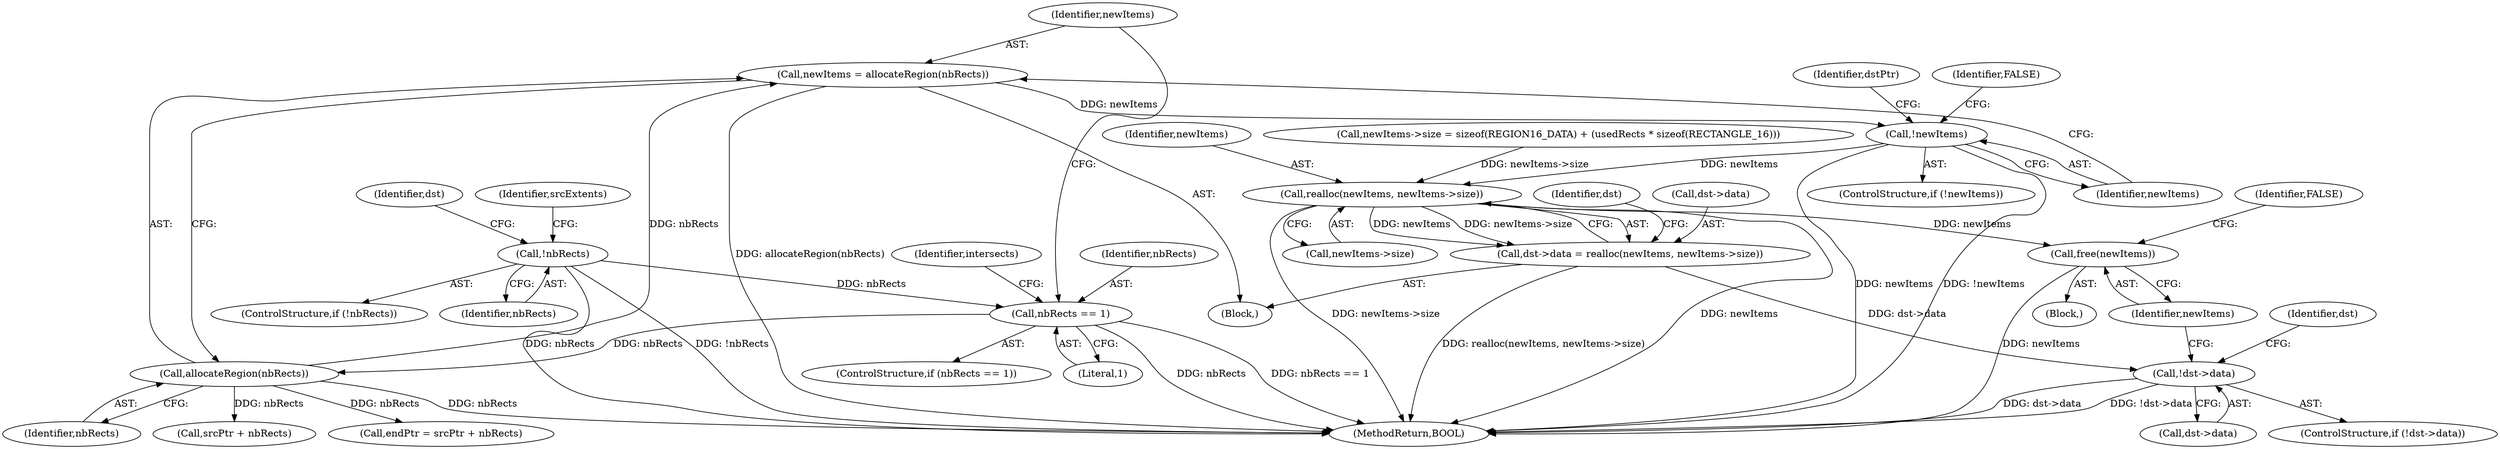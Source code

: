 digraph "0_FreeRDP_fc80ab45621bd966f70594c0b7393ec005a94007_0@API" {
"1000165" [label="(Call,newItems = allocateRegion(nbRects))"];
"1000167" [label="(Call,allocateRegion(nbRects))"];
"1000141" [label="(Call,nbRects == 1)"];
"1000129" [label="(Call,!nbRects)"];
"1000170" [label="(Call,!newItems)"];
"1000318" [label="(Call,realloc(newItems, newItems->size))"];
"1000314" [label="(Call,dst->data = realloc(newItems, newItems->size))"];
"1000324" [label="(Call,!dst->data)"];
"1000329" [label="(Call,free(newItems))"];
"1000170" [label="(Call,!newItems)"];
"1000323" [label="(ControlStructure,if (!dst->data))"];
"1000326" [label="(Identifier,dst)"];
"1000335" [label="(Identifier,dst)"];
"1000129" [label="(Call,!nbRects)"];
"1000193" [label="(Call,srcPtr + nbRects)"];
"1000320" [label="(Call,newItems->size)"];
"1000142" [label="(Identifier,nbRects)"];
"1000318" [label="(Call,realloc(newItems, newItems->size))"];
"1000324" [label="(Call,!dst->data)"];
"1000329" [label="(Call,free(newItems))"];
"1000169" [label="(ControlStructure,if (!newItems))"];
"1000315" [label="(Call,dst->data)"];
"1000341" [label="(MethodReturn,BOOL)"];
"1000133" [label="(Identifier,dst)"];
"1000137" [label="(Identifier,srcExtents)"];
"1000330" [label="(Identifier,newItems)"];
"1000166" [label="(Identifier,newItems)"];
"1000140" [label="(ControlStructure,if (nbRects == 1))"];
"1000128" [label="(ControlStructure,if (!nbRects))"];
"1000328" [label="(Block,)"];
"1000165" [label="(Call,newItems = allocateRegion(nbRects))"];
"1000141" [label="(Call,nbRects == 1)"];
"1000171" [label="(Identifier,newItems)"];
"1000173" [label="(Identifier,FALSE)"];
"1000143" [label="(Literal,1)"];
"1000325" [label="(Call,dst->data)"];
"1000106" [label="(Block,)"];
"1000319" [label="(Identifier,newItems)"];
"1000167" [label="(Call,allocateRegion(nbRects))"];
"1000332" [label="(Identifier,FALSE)"];
"1000191" [label="(Call,endPtr = srcPtr + nbRects)"];
"1000147" [label="(Identifier,intersects)"];
"1000284" [label="(Call,newItems->size = sizeof(REGION16_DATA) + (usedRects * sizeof(RECTANGLE_16)))"];
"1000130" [label="(Identifier,nbRects)"];
"1000175" [label="(Identifier,dstPtr)"];
"1000314" [label="(Call,dst->data = realloc(newItems, newItems->size))"];
"1000168" [label="(Identifier,nbRects)"];
"1000165" -> "1000106"  [label="AST: "];
"1000165" -> "1000167"  [label="CFG: "];
"1000166" -> "1000165"  [label="AST: "];
"1000167" -> "1000165"  [label="AST: "];
"1000171" -> "1000165"  [label="CFG: "];
"1000165" -> "1000341"  [label="DDG: allocateRegion(nbRects)"];
"1000167" -> "1000165"  [label="DDG: nbRects"];
"1000165" -> "1000170"  [label="DDG: newItems"];
"1000167" -> "1000168"  [label="CFG: "];
"1000168" -> "1000167"  [label="AST: "];
"1000167" -> "1000341"  [label="DDG: nbRects"];
"1000141" -> "1000167"  [label="DDG: nbRects"];
"1000167" -> "1000191"  [label="DDG: nbRects"];
"1000167" -> "1000193"  [label="DDG: nbRects"];
"1000141" -> "1000140"  [label="AST: "];
"1000141" -> "1000143"  [label="CFG: "];
"1000142" -> "1000141"  [label="AST: "];
"1000143" -> "1000141"  [label="AST: "];
"1000147" -> "1000141"  [label="CFG: "];
"1000166" -> "1000141"  [label="CFG: "];
"1000141" -> "1000341"  [label="DDG: nbRects"];
"1000141" -> "1000341"  [label="DDG: nbRects == 1"];
"1000129" -> "1000141"  [label="DDG: nbRects"];
"1000129" -> "1000128"  [label="AST: "];
"1000129" -> "1000130"  [label="CFG: "];
"1000130" -> "1000129"  [label="AST: "];
"1000133" -> "1000129"  [label="CFG: "];
"1000137" -> "1000129"  [label="CFG: "];
"1000129" -> "1000341"  [label="DDG: nbRects"];
"1000129" -> "1000341"  [label="DDG: !nbRects"];
"1000170" -> "1000169"  [label="AST: "];
"1000170" -> "1000171"  [label="CFG: "];
"1000171" -> "1000170"  [label="AST: "];
"1000173" -> "1000170"  [label="CFG: "];
"1000175" -> "1000170"  [label="CFG: "];
"1000170" -> "1000341"  [label="DDG: newItems"];
"1000170" -> "1000341"  [label="DDG: !newItems"];
"1000170" -> "1000318"  [label="DDG: newItems"];
"1000318" -> "1000314"  [label="AST: "];
"1000318" -> "1000320"  [label="CFG: "];
"1000319" -> "1000318"  [label="AST: "];
"1000320" -> "1000318"  [label="AST: "];
"1000314" -> "1000318"  [label="CFG: "];
"1000318" -> "1000341"  [label="DDG: newItems"];
"1000318" -> "1000341"  [label="DDG: newItems->size"];
"1000318" -> "1000314"  [label="DDG: newItems"];
"1000318" -> "1000314"  [label="DDG: newItems->size"];
"1000284" -> "1000318"  [label="DDG: newItems->size"];
"1000318" -> "1000329"  [label="DDG: newItems"];
"1000314" -> "1000106"  [label="AST: "];
"1000315" -> "1000314"  [label="AST: "];
"1000326" -> "1000314"  [label="CFG: "];
"1000314" -> "1000341"  [label="DDG: realloc(newItems, newItems->size)"];
"1000314" -> "1000324"  [label="DDG: dst->data"];
"1000324" -> "1000323"  [label="AST: "];
"1000324" -> "1000325"  [label="CFG: "];
"1000325" -> "1000324"  [label="AST: "];
"1000330" -> "1000324"  [label="CFG: "];
"1000335" -> "1000324"  [label="CFG: "];
"1000324" -> "1000341"  [label="DDG: !dst->data"];
"1000324" -> "1000341"  [label="DDG: dst->data"];
"1000329" -> "1000328"  [label="AST: "];
"1000329" -> "1000330"  [label="CFG: "];
"1000330" -> "1000329"  [label="AST: "];
"1000332" -> "1000329"  [label="CFG: "];
"1000329" -> "1000341"  [label="DDG: newItems"];
}

